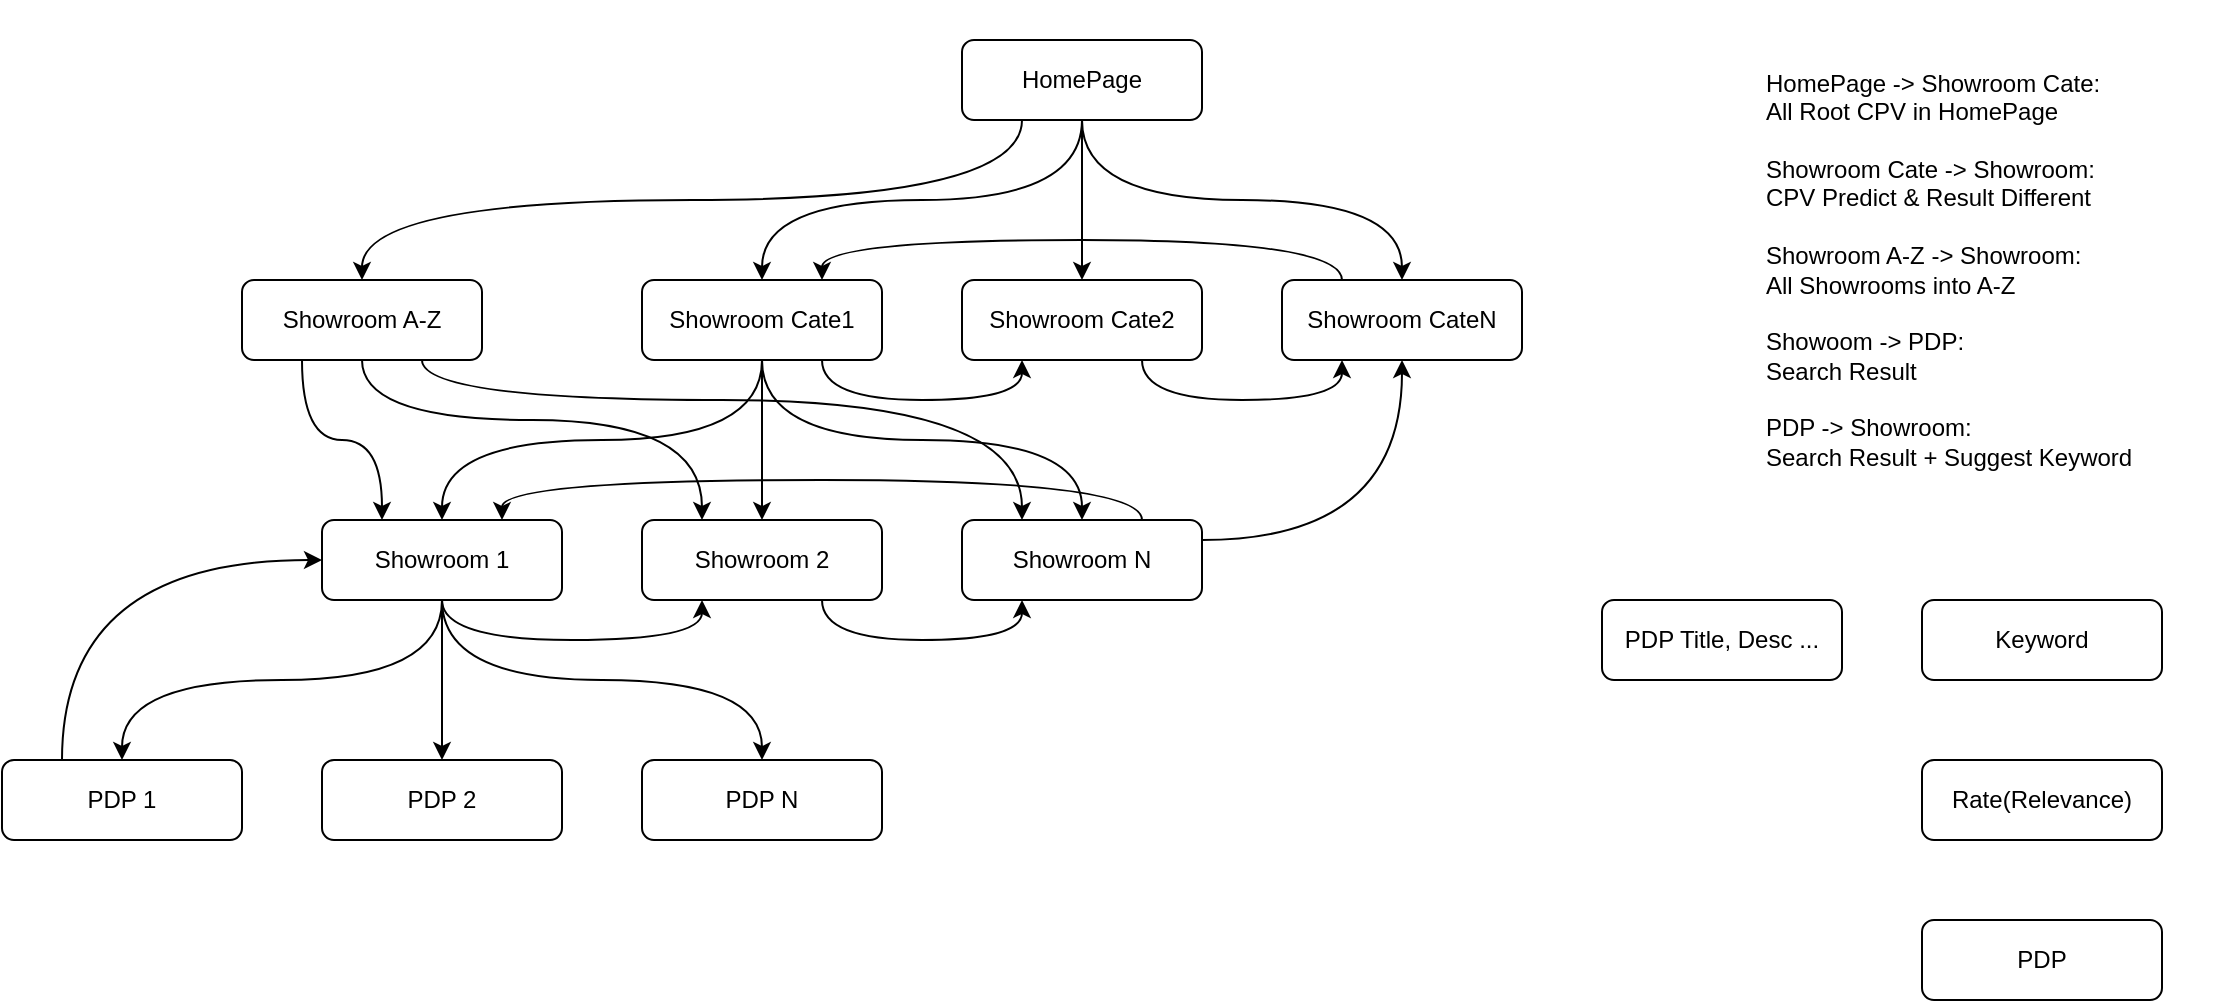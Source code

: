 <mxfile version="26.2.13">
  <diagram name="第 1 页" id="FCE1JVr03WrtgmaOr_pR">
    <mxGraphModel dx="2255" dy="1920" grid="1" gridSize="10" guides="1" tooltips="1" connect="1" arrows="1" fold="1" page="1" pageScale="1" pageWidth="827" pageHeight="1169" math="0" shadow="0">
      <root>
        <mxCell id="0" />
        <mxCell id="1" parent="0" />
        <mxCell id="ZRAxAP0Utn_GNNYLxswb-11" style="edgeStyle=orthogonalEdgeStyle;rounded=0;orthogonalLoop=1;jettySize=auto;html=1;exitX=0.5;exitY=1;exitDx=0;exitDy=0;curved=1;" parent="1" source="ZRAxAP0Utn_GNNYLxswb-1" target="ZRAxAP0Utn_GNNYLxswb-6" edge="1">
          <mxGeometry relative="1" as="geometry" />
        </mxCell>
        <mxCell id="ZRAxAP0Utn_GNNYLxswb-12" style="edgeStyle=orthogonalEdgeStyle;rounded=0;orthogonalLoop=1;jettySize=auto;html=1;exitX=0.5;exitY=1;exitDx=0;exitDy=0;curved=1;" parent="1" source="ZRAxAP0Utn_GNNYLxswb-1" target="ZRAxAP0Utn_GNNYLxswb-5" edge="1">
          <mxGeometry relative="1" as="geometry" />
        </mxCell>
        <mxCell id="ZRAxAP0Utn_GNNYLxswb-13" style="edgeStyle=orthogonalEdgeStyle;rounded=0;orthogonalLoop=1;jettySize=auto;html=1;exitX=0.5;exitY=1;exitDx=0;exitDy=0;entryX=0.5;entryY=0;entryDx=0;entryDy=0;curved=1;" parent="1" source="ZRAxAP0Utn_GNNYLxswb-1" target="ZRAxAP0Utn_GNNYLxswb-7" edge="1">
          <mxGeometry relative="1" as="geometry" />
        </mxCell>
        <mxCell id="ZRAxAP0Utn_GNNYLxswb-39" style="edgeStyle=orthogonalEdgeStyle;rounded=0;orthogonalLoop=1;jettySize=auto;html=1;exitX=0.25;exitY=1;exitDx=0;exitDy=0;curved=1;" parent="1" source="ZRAxAP0Utn_GNNYLxswb-1" target="ZRAxAP0Utn_GNNYLxswb-38" edge="1">
          <mxGeometry relative="1" as="geometry" />
        </mxCell>
        <mxCell id="ZRAxAP0Utn_GNNYLxswb-1" value="HomePage" style="rounded=1;whiteSpace=wrap;html=1;" parent="1" vertex="1">
          <mxGeometry x="280" y="-80" width="120" height="40" as="geometry" />
        </mxCell>
        <mxCell id="ZRAxAP0Utn_GNNYLxswb-17" style="edgeStyle=orthogonalEdgeStyle;rounded=0;orthogonalLoop=1;jettySize=auto;html=1;exitX=0.5;exitY=1;exitDx=0;exitDy=0;entryX=0.5;entryY=0;entryDx=0;entryDy=0;" parent="1" source="ZRAxAP0Utn_GNNYLxswb-2" target="ZRAxAP0Utn_GNNYLxswb-9" edge="1">
          <mxGeometry relative="1" as="geometry" />
        </mxCell>
        <mxCell id="ZRAxAP0Utn_GNNYLxswb-18" style="edgeStyle=orthogonalEdgeStyle;rounded=0;orthogonalLoop=1;jettySize=auto;html=1;exitX=0.5;exitY=1;exitDx=0;exitDy=0;entryX=0.5;entryY=0;entryDx=0;entryDy=0;curved=1;" parent="1" source="ZRAxAP0Utn_GNNYLxswb-2" target="ZRAxAP0Utn_GNNYLxswb-8" edge="1">
          <mxGeometry relative="1" as="geometry" />
        </mxCell>
        <mxCell id="ZRAxAP0Utn_GNNYLxswb-19" style="edgeStyle=orthogonalEdgeStyle;rounded=0;orthogonalLoop=1;jettySize=auto;html=1;exitX=0.5;exitY=1;exitDx=0;exitDy=0;entryX=0.5;entryY=0;entryDx=0;entryDy=0;curved=1;" parent="1" source="ZRAxAP0Utn_GNNYLxswb-2" target="ZRAxAP0Utn_GNNYLxswb-10" edge="1">
          <mxGeometry relative="1" as="geometry" />
        </mxCell>
        <mxCell id="ZRAxAP0Utn_GNNYLxswb-20" style="edgeStyle=orthogonalEdgeStyle;rounded=0;orthogonalLoop=1;jettySize=auto;html=1;exitX=0.5;exitY=1;exitDx=0;exitDy=0;entryX=0.25;entryY=1;entryDx=0;entryDy=0;curved=1;" parent="1" source="ZRAxAP0Utn_GNNYLxswb-2" target="ZRAxAP0Utn_GNNYLxswb-3" edge="1">
          <mxGeometry relative="1" as="geometry" />
        </mxCell>
        <mxCell id="ZRAxAP0Utn_GNNYLxswb-2" value="Showroom 1" style="rounded=1;whiteSpace=wrap;html=1;" parent="1" vertex="1">
          <mxGeometry x="-40" y="160" width="120" height="40" as="geometry" />
        </mxCell>
        <mxCell id="ZRAxAP0Utn_GNNYLxswb-21" style="edgeStyle=orthogonalEdgeStyle;rounded=0;orthogonalLoop=1;jettySize=auto;html=1;exitX=0.75;exitY=1;exitDx=0;exitDy=0;entryX=0.25;entryY=1;entryDx=0;entryDy=0;curved=1;" parent="1" source="ZRAxAP0Utn_GNNYLxswb-3" target="ZRAxAP0Utn_GNNYLxswb-4" edge="1">
          <mxGeometry relative="1" as="geometry" />
        </mxCell>
        <mxCell id="ZRAxAP0Utn_GNNYLxswb-3" value="Showroom 2" style="rounded=1;whiteSpace=wrap;html=1;" parent="1" vertex="1">
          <mxGeometry x="120" y="160" width="120" height="40" as="geometry" />
        </mxCell>
        <mxCell id="ZRAxAP0Utn_GNNYLxswb-26" style="edgeStyle=orthogonalEdgeStyle;rounded=0;orthogonalLoop=1;jettySize=auto;html=1;exitX=0.75;exitY=0;exitDx=0;exitDy=0;entryX=0.75;entryY=0;entryDx=0;entryDy=0;curved=1;" parent="1" source="ZRAxAP0Utn_GNNYLxswb-4" target="ZRAxAP0Utn_GNNYLxswb-2" edge="1">
          <mxGeometry relative="1" as="geometry" />
        </mxCell>
        <mxCell id="UkzblR-_nwrGP0QUindk-5" style="edgeStyle=orthogonalEdgeStyle;rounded=0;orthogonalLoop=1;jettySize=auto;html=1;exitX=1;exitY=0.25;exitDx=0;exitDy=0;entryX=0.5;entryY=1;entryDx=0;entryDy=0;elbow=vertical;curved=1;" edge="1" parent="1" source="ZRAxAP0Utn_GNNYLxswb-4" target="ZRAxAP0Utn_GNNYLxswb-7">
          <mxGeometry relative="1" as="geometry" />
        </mxCell>
        <mxCell id="ZRAxAP0Utn_GNNYLxswb-4" value="Showroom N" style="rounded=1;whiteSpace=wrap;html=1;" parent="1" vertex="1">
          <mxGeometry x="280" y="160" width="120" height="40" as="geometry" />
        </mxCell>
        <mxCell id="ZRAxAP0Utn_GNNYLxswb-14" style="edgeStyle=orthogonalEdgeStyle;rounded=0;orthogonalLoop=1;jettySize=auto;html=1;exitX=0.5;exitY=1;exitDx=0;exitDy=0;" parent="1" source="ZRAxAP0Utn_GNNYLxswb-5" target="ZRAxAP0Utn_GNNYLxswb-3" edge="1">
          <mxGeometry relative="1" as="geometry" />
        </mxCell>
        <mxCell id="ZRAxAP0Utn_GNNYLxswb-15" style="edgeStyle=orthogonalEdgeStyle;rounded=0;orthogonalLoop=1;jettySize=auto;html=1;exitX=0.5;exitY=1;exitDx=0;exitDy=0;curved=1;" parent="1" source="ZRAxAP0Utn_GNNYLxswb-5" target="ZRAxAP0Utn_GNNYLxswb-2" edge="1">
          <mxGeometry relative="1" as="geometry" />
        </mxCell>
        <mxCell id="ZRAxAP0Utn_GNNYLxswb-16" style="edgeStyle=orthogonalEdgeStyle;rounded=0;orthogonalLoop=1;jettySize=auto;html=1;exitX=0.5;exitY=1;exitDx=0;exitDy=0;entryX=0.5;entryY=0;entryDx=0;entryDy=0;curved=1;" parent="1" source="ZRAxAP0Utn_GNNYLxswb-5" target="ZRAxAP0Utn_GNNYLxswb-4" edge="1">
          <mxGeometry relative="1" as="geometry" />
        </mxCell>
        <mxCell id="ZRAxAP0Utn_GNNYLxswb-23" style="edgeStyle=orthogonalEdgeStyle;rounded=0;orthogonalLoop=1;jettySize=auto;html=1;exitX=0.75;exitY=1;exitDx=0;exitDy=0;entryX=0.25;entryY=1;entryDx=0;entryDy=0;curved=1;" parent="1" source="ZRAxAP0Utn_GNNYLxswb-5" target="ZRAxAP0Utn_GNNYLxswb-6" edge="1">
          <mxGeometry relative="1" as="geometry" />
        </mxCell>
        <mxCell id="ZRAxAP0Utn_GNNYLxswb-5" value="Showroom Cate1" style="rounded=1;whiteSpace=wrap;html=1;" parent="1" vertex="1">
          <mxGeometry x="120" y="40" width="120" height="40" as="geometry" />
        </mxCell>
        <mxCell id="ZRAxAP0Utn_GNNYLxswb-24" style="edgeStyle=orthogonalEdgeStyle;rounded=0;orthogonalLoop=1;jettySize=auto;html=1;exitX=0.75;exitY=1;exitDx=0;exitDy=0;entryX=0.25;entryY=1;entryDx=0;entryDy=0;curved=1;" parent="1" source="ZRAxAP0Utn_GNNYLxswb-6" target="ZRAxAP0Utn_GNNYLxswb-7" edge="1">
          <mxGeometry relative="1" as="geometry" />
        </mxCell>
        <mxCell id="ZRAxAP0Utn_GNNYLxswb-6" value="Showroom Cate2" style="rounded=1;whiteSpace=wrap;html=1;" parent="1" vertex="1">
          <mxGeometry x="280" y="40" width="120" height="40" as="geometry" />
        </mxCell>
        <mxCell id="ZRAxAP0Utn_GNNYLxswb-25" style="edgeStyle=orthogonalEdgeStyle;rounded=0;orthogonalLoop=1;jettySize=auto;html=1;exitX=0.25;exitY=0;exitDx=0;exitDy=0;entryX=0.75;entryY=0;entryDx=0;entryDy=0;curved=1;" parent="1" source="ZRAxAP0Utn_GNNYLxswb-7" target="ZRAxAP0Utn_GNNYLxswb-5" edge="1">
          <mxGeometry relative="1" as="geometry" />
        </mxCell>
        <mxCell id="ZRAxAP0Utn_GNNYLxswb-7" value="Showroom CateN" style="rounded=1;whiteSpace=wrap;html=1;" parent="1" vertex="1">
          <mxGeometry x="440" y="40" width="120" height="40" as="geometry" />
        </mxCell>
        <mxCell id="ZRAxAP0Utn_GNNYLxswb-36" style="edgeStyle=orthogonalEdgeStyle;rounded=0;orthogonalLoop=1;jettySize=auto;html=1;exitX=0.25;exitY=0;exitDx=0;exitDy=0;entryX=0;entryY=0.5;entryDx=0;entryDy=0;curved=1;" parent="1" source="ZRAxAP0Utn_GNNYLxswb-8" target="ZRAxAP0Utn_GNNYLxswb-2" edge="1">
          <mxGeometry relative="1" as="geometry" />
        </mxCell>
        <mxCell id="ZRAxAP0Utn_GNNYLxswb-8" value="PDP 1" style="rounded=1;whiteSpace=wrap;html=1;" parent="1" vertex="1">
          <mxGeometry x="-200" y="280" width="120" height="40" as="geometry" />
        </mxCell>
        <mxCell id="ZRAxAP0Utn_GNNYLxswb-9" value="PDP 2" style="rounded=1;whiteSpace=wrap;html=1;" parent="1" vertex="1">
          <mxGeometry x="-40" y="280" width="120" height="40" as="geometry" />
        </mxCell>
        <mxCell id="ZRAxAP0Utn_GNNYLxswb-10" value="PDP N" style="rounded=1;whiteSpace=wrap;html=1;" parent="1" vertex="1">
          <mxGeometry x="120" y="280" width="120" height="40" as="geometry" />
        </mxCell>
        <mxCell id="ZRAxAP0Utn_GNNYLxswb-37" value="HomePage -&amp;gt; Showroom Cate:&lt;div&gt;All Root CPV in HomePage&lt;/div&gt;&lt;div&gt;&lt;br&gt;&lt;/div&gt;&lt;div&gt;Showroom Cate -&amp;gt; Showroom:&lt;/div&gt;&lt;div&gt;CPV Predict &amp;amp; Result Different&lt;/div&gt;&lt;div&gt;&lt;br&gt;&lt;/div&gt;&lt;div&gt;Showroom A-Z -&amp;gt; Showroom:&lt;/div&gt;&lt;div&gt;All Showrooms into A-Z&lt;/div&gt;&lt;div&gt;&lt;br&gt;&lt;/div&gt;&lt;div&gt;Showoom -&amp;gt; PDP:&lt;/div&gt;&lt;div&gt;Search Result&lt;/div&gt;&lt;div&gt;&lt;br&gt;&lt;/div&gt;&lt;div&gt;PDP -&amp;gt; Showroom:&lt;/div&gt;&lt;div&gt;Search Result + Suggest Keyword&lt;/div&gt;" style="text;html=1;align=left;verticalAlign=middle;whiteSpace=wrap;rounded=0;" parent="1" vertex="1">
          <mxGeometry x="680" y="-100" width="230" height="270" as="geometry" />
        </mxCell>
        <mxCell id="UkzblR-_nwrGP0QUindk-2" style="edgeStyle=orthogonalEdgeStyle;rounded=0;orthogonalLoop=1;jettySize=auto;html=1;exitX=0.25;exitY=1;exitDx=0;exitDy=0;entryX=0.25;entryY=0;entryDx=0;entryDy=0;curved=1;" edge="1" parent="1" source="ZRAxAP0Utn_GNNYLxswb-38" target="ZRAxAP0Utn_GNNYLxswb-2">
          <mxGeometry relative="1" as="geometry" />
        </mxCell>
        <mxCell id="UkzblR-_nwrGP0QUindk-3" style="edgeStyle=orthogonalEdgeStyle;rounded=0;orthogonalLoop=1;jettySize=auto;html=1;exitX=0.5;exitY=1;exitDx=0;exitDy=0;entryX=0.25;entryY=0;entryDx=0;entryDy=0;elbow=vertical;curved=1;" edge="1" parent="1" source="ZRAxAP0Utn_GNNYLxswb-38" target="ZRAxAP0Utn_GNNYLxswb-3">
          <mxGeometry relative="1" as="geometry">
            <Array as="points">
              <mxPoint x="-20" y="110" />
              <mxPoint x="150" y="110" />
            </Array>
          </mxGeometry>
        </mxCell>
        <mxCell id="UkzblR-_nwrGP0QUindk-4" style="edgeStyle=orthogonalEdgeStyle;rounded=0;orthogonalLoop=1;jettySize=auto;html=1;exitX=0.75;exitY=1;exitDx=0;exitDy=0;entryX=0.25;entryY=0;entryDx=0;entryDy=0;curved=1;" edge="1" parent="1" source="ZRAxAP0Utn_GNNYLxswb-38" target="ZRAxAP0Utn_GNNYLxswb-4">
          <mxGeometry relative="1" as="geometry">
            <Array as="points">
              <mxPoint x="10" y="100" />
              <mxPoint x="310" y="100" />
            </Array>
          </mxGeometry>
        </mxCell>
        <mxCell id="ZRAxAP0Utn_GNNYLxswb-38" value="Showroom A-Z" style="rounded=1;whiteSpace=wrap;html=1;" parent="1" vertex="1">
          <mxGeometry x="-80" y="40" width="120" height="40" as="geometry" />
        </mxCell>
        <mxCell id="UkzblR-_nwrGP0QUindk-6" value="PDP Title, Desc ..." style="rounded=1;whiteSpace=wrap;html=1;" vertex="1" parent="1">
          <mxGeometry x="600" y="200" width="120" height="40" as="geometry" />
        </mxCell>
        <mxCell id="UkzblR-_nwrGP0QUindk-7" value="Keyword" style="rounded=1;whiteSpace=wrap;html=1;" vertex="1" parent="1">
          <mxGeometry x="760" y="200" width="120" height="40" as="geometry" />
        </mxCell>
        <mxCell id="UkzblR-_nwrGP0QUindk-8" value="Rate(Relevance)" style="rounded=1;whiteSpace=wrap;html=1;" vertex="1" parent="1">
          <mxGeometry x="760" y="280" width="120" height="40" as="geometry" />
        </mxCell>
        <mxCell id="UkzblR-_nwrGP0QUindk-9" value="PDP" style="rounded=1;whiteSpace=wrap;html=1;" vertex="1" parent="1">
          <mxGeometry x="760" y="360" width="120" height="40" as="geometry" />
        </mxCell>
      </root>
    </mxGraphModel>
  </diagram>
</mxfile>
